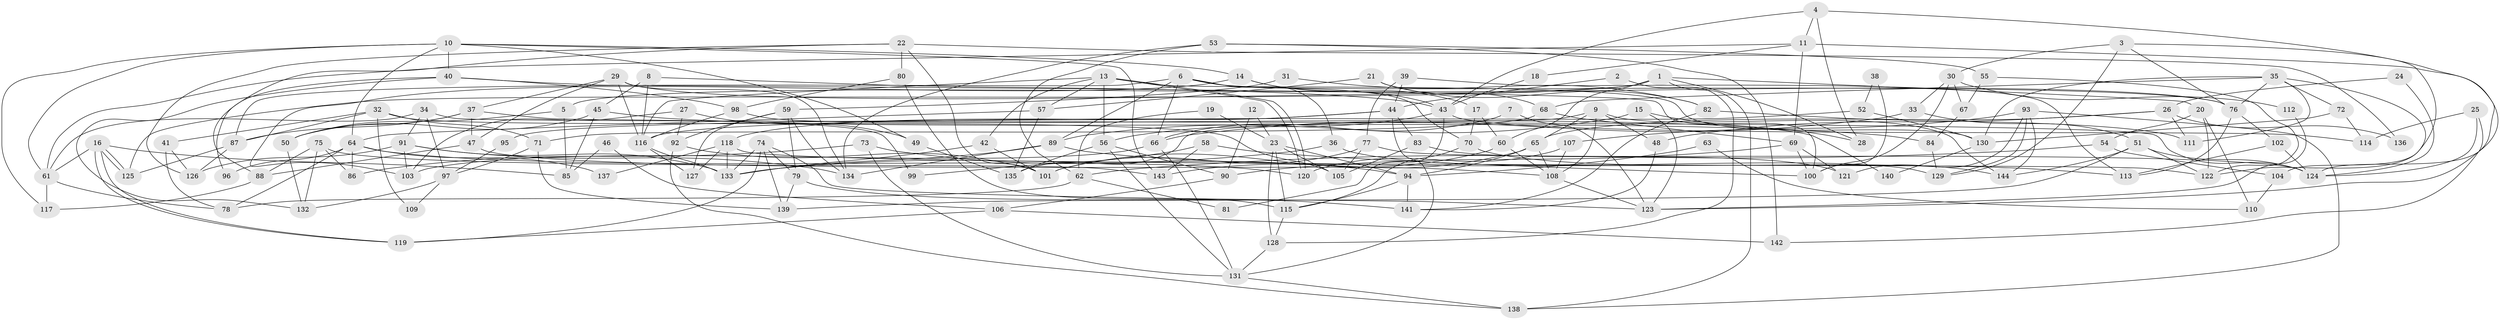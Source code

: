 // coarse degree distribution, {7: 0.15841584158415842, 2: 0.09900990099009901, 4: 0.19801980198019803, 6: 0.06930693069306931, 3: 0.22772277227722773, 5: 0.16831683168316833, 9: 0.019801980198019802, 10: 0.009900990099009901, 8: 0.04950495049504951}
// Generated by graph-tools (version 1.1) at 2025/52/02/27/25 19:52:09]
// undirected, 144 vertices, 288 edges
graph export_dot {
graph [start="1"]
  node [color=gray90,style=filled];
  1;
  2;
  3;
  4;
  5;
  6;
  7;
  8;
  9;
  10;
  11;
  12;
  13;
  14;
  15;
  16;
  17;
  18;
  19;
  20;
  21;
  22;
  23;
  24;
  25;
  26;
  27;
  28;
  29;
  30;
  31;
  32;
  33;
  34;
  35;
  36;
  37;
  38;
  39;
  40;
  41;
  42;
  43;
  44;
  45;
  46;
  47;
  48;
  49;
  50;
  51;
  52;
  53;
  54;
  55;
  56;
  57;
  58;
  59;
  60;
  61;
  62;
  63;
  64;
  65;
  66;
  67;
  68;
  69;
  70;
  71;
  72;
  73;
  74;
  75;
  76;
  77;
  78;
  79;
  80;
  81;
  82;
  83;
  84;
  85;
  86;
  87;
  88;
  89;
  90;
  91;
  92;
  93;
  94;
  95;
  96;
  97;
  98;
  99;
  100;
  101;
  102;
  103;
  104;
  105;
  106;
  107;
  108;
  109;
  110;
  111;
  112;
  113;
  114;
  115;
  116;
  117;
  118;
  119;
  120;
  121;
  122;
  123;
  124;
  125;
  126;
  127;
  128;
  129;
  130;
  131;
  132;
  133;
  134;
  135;
  136;
  137;
  138;
  139;
  140;
  141;
  142;
  143;
  144;
  1 -- 138;
  1 -- 60;
  1 -- 5;
  1 -- 20;
  1 -- 28;
  1 -- 125;
  2 -- 44;
  2 -- 128;
  3 -- 76;
  3 -- 129;
  3 -- 30;
  3 -- 122;
  4 -- 28;
  4 -- 124;
  4 -- 11;
  4 -- 43;
  5 -- 50;
  5 -- 85;
  6 -- 76;
  6 -- 87;
  6 -- 36;
  6 -- 66;
  6 -- 70;
  6 -- 89;
  7 -- 66;
  7 -- 123;
  8 -- 43;
  8 -- 116;
  8 -- 45;
  9 -- 108;
  9 -- 65;
  9 -- 48;
  9 -- 135;
  9 -- 144;
  10 -- 61;
  10 -- 14;
  10 -- 40;
  10 -- 49;
  10 -- 64;
  10 -- 117;
  10 -- 143;
  11 -- 61;
  11 -- 18;
  11 -- 69;
  11 -- 123;
  12 -- 23;
  12 -- 90;
  13 -- 120;
  13 -- 120;
  13 -- 56;
  13 -- 42;
  13 -- 57;
  13 -- 116;
  13 -- 130;
  14 -- 43;
  14 -- 103;
  14 -- 17;
  15 -- 89;
  15 -- 123;
  15 -- 28;
  16 -- 119;
  16 -- 119;
  16 -- 125;
  16 -- 125;
  16 -- 61;
  16 -- 85;
  17 -- 70;
  17 -- 60;
  18 -- 43;
  19 -- 23;
  19 -- 62;
  20 -- 122;
  20 -- 54;
  20 -- 110;
  21 -- 68;
  21 -- 57;
  21 -- 82;
  22 -- 126;
  22 -- 101;
  22 -- 80;
  22 -- 88;
  22 -- 136;
  23 -- 105;
  23 -- 115;
  23 -- 94;
  23 -- 128;
  24 -- 26;
  24 -- 124;
  25 -- 124;
  25 -- 142;
  25 -- 114;
  26 -- 48;
  26 -- 65;
  26 -- 111;
  26 -- 136;
  27 -- 49;
  27 -- 92;
  27 -- 103;
  29 -- 116;
  29 -- 47;
  29 -- 37;
  29 -- 76;
  29 -- 134;
  30 -- 33;
  30 -- 67;
  30 -- 100;
  30 -- 112;
  31 -- 59;
  31 -- 82;
  32 -- 41;
  32 -- 87;
  32 -- 71;
  32 -- 105;
  32 -- 109;
  33 -- 66;
  33 -- 51;
  34 -- 97;
  34 -- 91;
  34 -- 61;
  34 -- 124;
  35 -- 76;
  35 -- 68;
  35 -- 72;
  35 -- 104;
  35 -- 111;
  35 -- 130;
  36 -- 133;
  36 -- 129;
  37 -- 47;
  37 -- 50;
  37 -- 87;
  37 -- 99;
  38 -- 100;
  38 -- 52;
  39 -- 44;
  39 -- 113;
  39 -- 77;
  40 -- 132;
  40 -- 96;
  40 -- 98;
  40 -- 100;
  41 -- 78;
  41 -- 126;
  42 -- 101;
  42 -- 133;
  43 -- 114;
  43 -- 56;
  43 -- 81;
  44 -- 118;
  44 -- 131;
  44 -- 83;
  44 -- 95;
  45 -- 85;
  45 -- 50;
  45 -- 84;
  46 -- 106;
  46 -- 85;
  47 -- 88;
  47 -- 108;
  48 -- 141;
  49 -- 135;
  50 -- 132;
  51 -- 124;
  51 -- 139;
  51 -- 122;
  51 -- 144;
  52 -- 116;
  52 -- 130;
  53 -- 55;
  53 -- 134;
  53 -- 62;
  53 -- 142;
  54 -- 62;
  54 -- 104;
  55 -- 67;
  55 -- 122;
  56 -- 131;
  56 -- 90;
  56 -- 135;
  57 -- 135;
  57 -- 64;
  58 -- 143;
  58 -- 100;
  58 -- 99;
  59 -- 134;
  59 -- 127;
  59 -- 79;
  59 -- 92;
  60 -- 101;
  60 -- 108;
  61 -- 78;
  61 -- 117;
  62 -- 78;
  62 -- 81;
  63 -- 94;
  63 -- 110;
  64 -- 78;
  64 -- 86;
  64 -- 96;
  64 -- 120;
  64 -- 137;
  65 -- 108;
  65 -- 94;
  65 -- 143;
  66 -- 131;
  66 -- 103;
  67 -- 84;
  68 -- 69;
  68 -- 71;
  69 -- 100;
  69 -- 90;
  69 -- 121;
  70 -- 144;
  70 -- 115;
  71 -- 139;
  71 -- 97;
  72 -- 130;
  72 -- 114;
  73 -- 94;
  73 -- 86;
  73 -- 131;
  74 -- 79;
  74 -- 133;
  74 -- 119;
  74 -- 123;
  74 -- 139;
  75 -- 143;
  75 -- 88;
  75 -- 86;
  75 -- 132;
  76 -- 102;
  76 -- 113;
  77 -- 105;
  77 -- 101;
  77 -- 124;
  79 -- 141;
  79 -- 139;
  80 -- 98;
  80 -- 115;
  82 -- 111;
  82 -- 141;
  83 -- 121;
  83 -- 105;
  84 -- 129;
  87 -- 125;
  87 -- 126;
  88 -- 117;
  89 -- 134;
  89 -- 113;
  89 -- 133;
  90 -- 106;
  91 -- 103;
  91 -- 133;
  91 -- 126;
  91 -- 134;
  92 -- 138;
  92 -- 101;
  93 -- 144;
  93 -- 107;
  93 -- 121;
  93 -- 129;
  93 -- 138;
  94 -- 115;
  94 -- 141;
  95 -- 97;
  97 -- 132;
  97 -- 109;
  98 -- 116;
  98 -- 140;
  102 -- 113;
  102 -- 124;
  104 -- 110;
  106 -- 119;
  106 -- 142;
  107 -- 120;
  107 -- 108;
  108 -- 123;
  112 -- 123;
  115 -- 128;
  116 -- 133;
  116 -- 127;
  118 -- 133;
  118 -- 122;
  118 -- 127;
  118 -- 137;
  128 -- 131;
  130 -- 140;
  131 -- 138;
}
